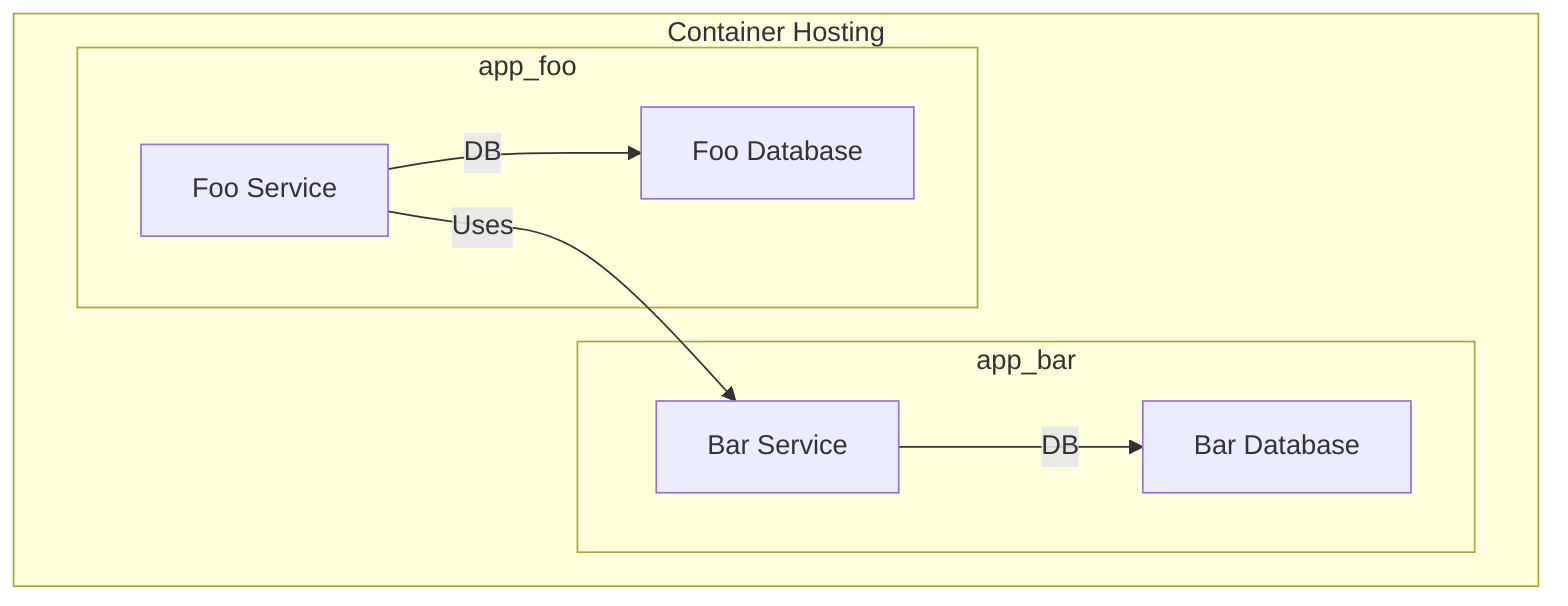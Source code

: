 flowchart TD
    %% Nodes
    subgraph cluster[Container Hosting]
        subgraph app_bar
            db_bar[Bar Database]
            service_bar[Bar Service]
        end
        subgraph app_foo
            db_foo[Foo Database]
            service_foo[Foo Service]
        end
    end

    %% Links
    service_bar -->|DB| db_bar
    service_foo -->|DB| db_foo
    service_foo -->|Uses| service_bar